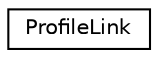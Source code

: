 digraph "Graphical Class Hierarchy"
{
  edge [fontname="Helvetica",fontsize="10",labelfontname="Helvetica",labelfontsize="10"];
  node [fontname="Helvetica",fontsize="10",shape=record];
  rankdir="LR";
  Node1 [label="ProfileLink",height=0.2,width=0.4,color="black", fillcolor="white", style="filled",URL="$dc/d12/class_profile_link.html",tooltip="Internal class used as a link between compiled events code and events. "];
}
